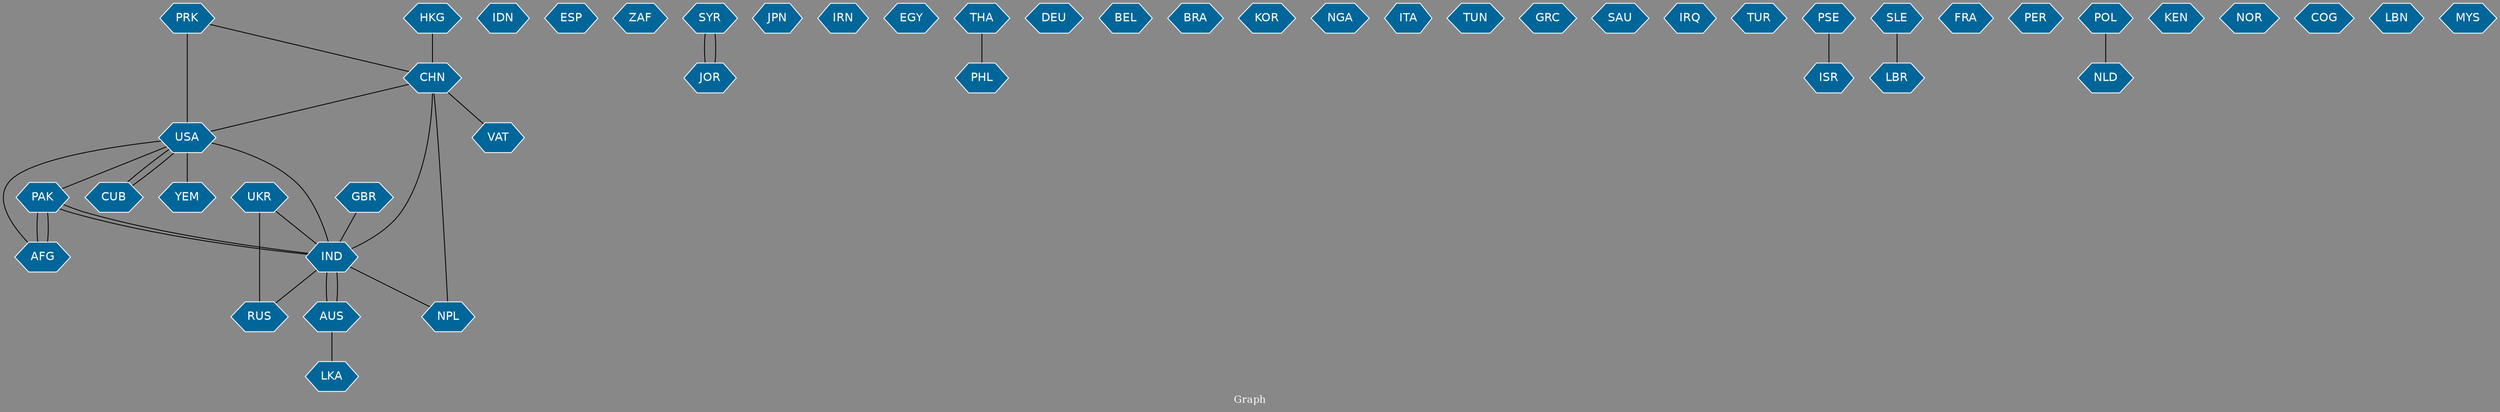 // Countries together in item graph
graph {
	graph [bgcolor="#888888" fontcolor=white fontsize=12 label="Graph" outputorder=edgesfirst overlap=prism]
	node [color=white fillcolor="#006699" fontcolor=white fontname=Helvetica shape=hexagon style=filled]
	edge [arrowhead=open color=black fontcolor=white fontname=Courier fontsize=12]
		CHN [label=CHN]
		AUS [label=AUS]
		IDN [label=IDN]
		USA [label=USA]
		ESP [label=ESP]
		ZAF [label=ZAF]
		PAK [label=PAK]
		AFG [label=AFG]
		SYR [label=SYR]
		CUB [label=CUB]
		IND [label=IND]
		VAT [label=VAT]
		JPN [label=JPN]
		IRN [label=IRN]
		PRK [label=PRK]
		EGY [label=EGY]
		THA [label=THA]
		PHL [label=PHL]
		DEU [label=DEU]
		BEL [label=BEL]
		YEM [label=YEM]
		BRA [label=BRA]
		NPL [label=NPL]
		KOR [label=KOR]
		NGA [label=NGA]
		UKR [label=UKR]
		GBR [label=GBR]
		HKG [label=HKG]
		ITA [label=ITA]
		TUN [label=TUN]
		GRC [label=GRC]
		LKA [label=LKA]
		JOR [label=JOR]
		SAU [label=SAU]
		IRQ [label=IRQ]
		RUS [label=RUS]
		TUR [label=TUR]
		PSE [label=PSE]
		ISR [label=ISR]
		LBR [label=LBR]
		FRA [label=FRA]
		PER [label=PER]
		POL [label=POL]
		NLD [label=NLD]
		KEN [label=KEN]
		NOR [label=NOR]
		SLE [label=SLE]
		COG [label=COG]
		LBN [label=LBN]
		MYS [label=MYS]
			CHN -- VAT [weight=1]
			UKR -- RUS [weight=1]
			IND -- PAK [weight=1]
			CHN -- USA [weight=1]
			CUB -- USA [weight=1]
			PRK -- CHN [weight=1]
			POL -- NLD [weight=1]
			SYR -- JOR [weight=1]
			UKR -- IND [weight=1]
			IND -- USA [weight=3]
			IND -- RUS [weight=1]
			AFG -- USA [weight=1]
			IND -- AUS [weight=5]
			GBR -- IND [weight=5]
			AUS -- LKA [weight=1]
			NPL -- CHN [weight=2]
			USA -- CUB [weight=2]
			IND -- NPL [weight=1]
			PAK -- AFG [weight=1]
			PSE -- ISR [weight=1]
			HKG -- CHN [weight=1]
			THA -- PHL [weight=1]
			JOR -- SYR [weight=1]
			USA -- YEM [weight=3]
			IND -- CHN [weight=1]
			PAK -- IND [weight=2]
			PRK -- USA [weight=4]
			AFG -- PAK [weight=3]
			AUS -- IND [weight=1]
			USA -- PAK [weight=3]
			SLE -- LBR [weight=1]
}